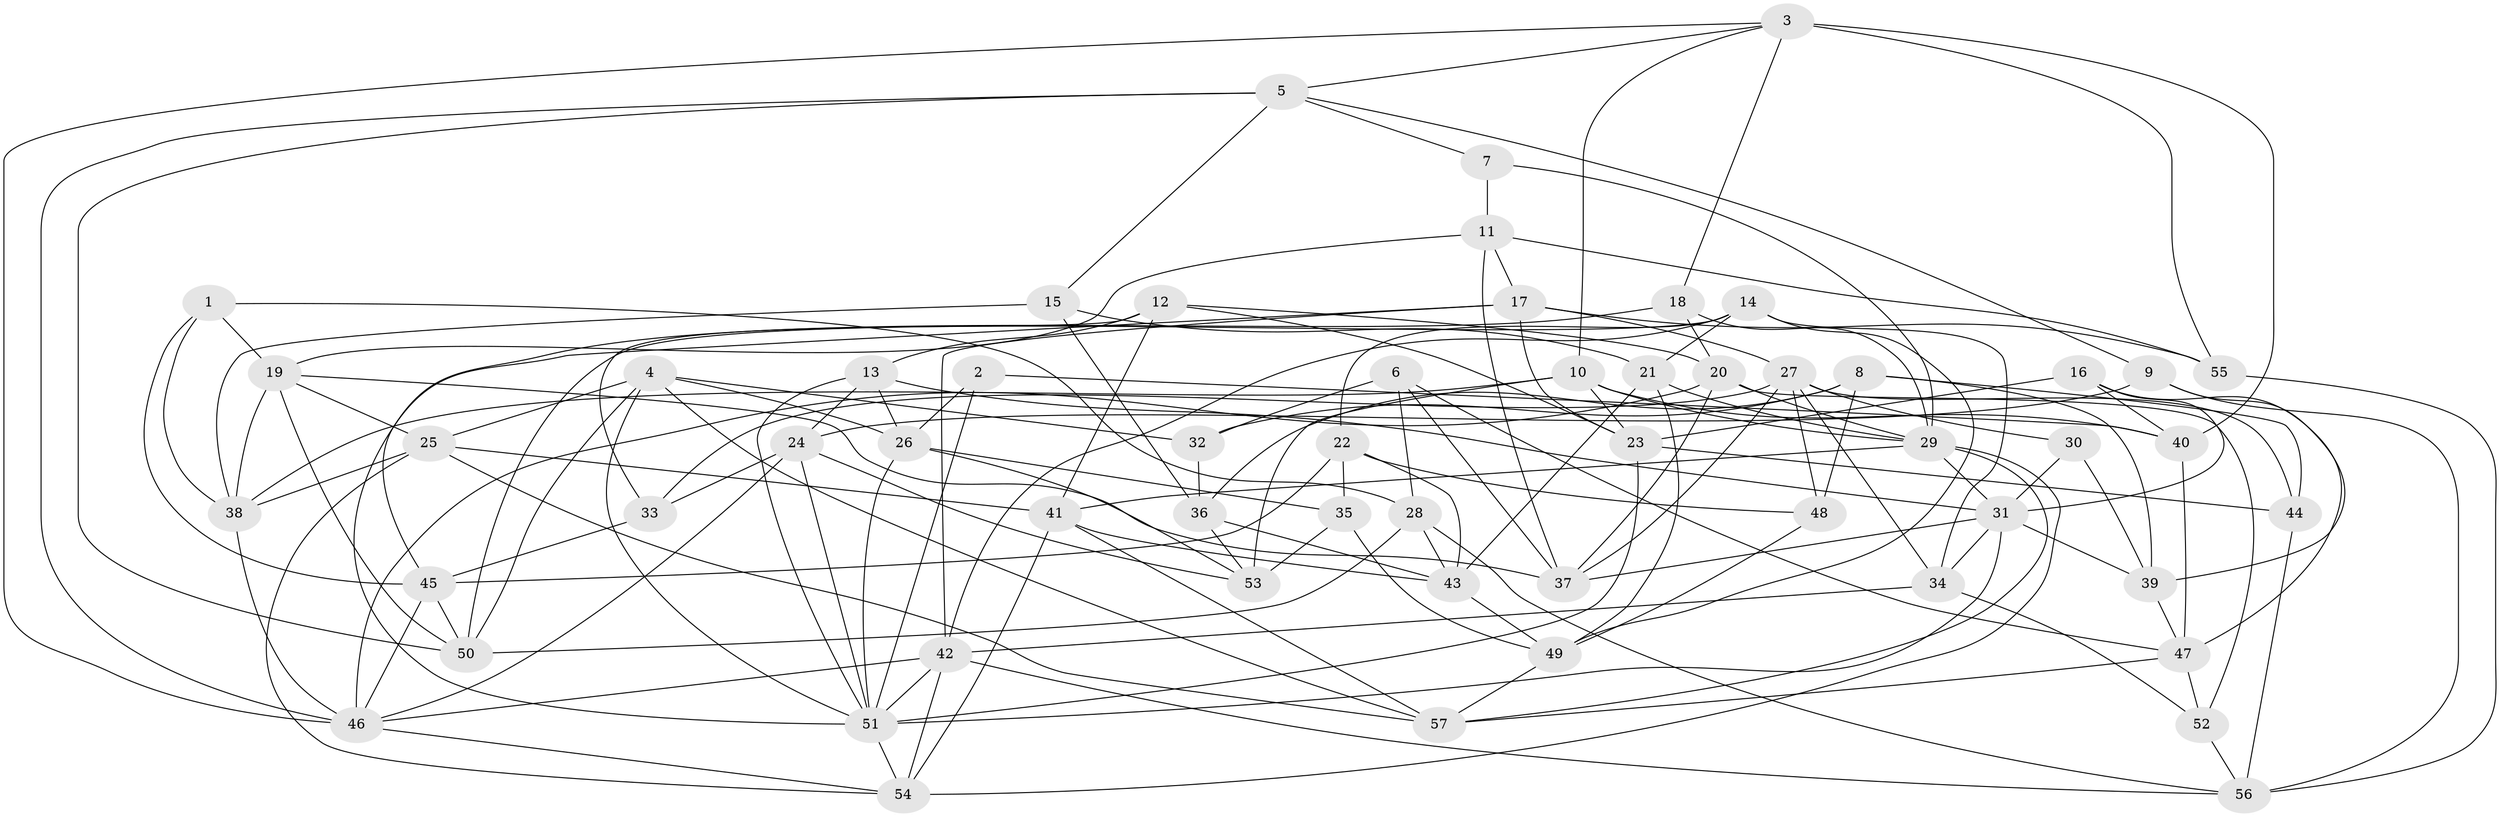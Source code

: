 // original degree distribution, {4: 1.0}
// Generated by graph-tools (version 1.1) at 2025/03/03/09/25 03:03:09]
// undirected, 57 vertices, 154 edges
graph export_dot {
graph [start="1"]
  node [color=gray90,style=filled];
  1;
  2;
  3;
  4;
  5;
  6;
  7;
  8;
  9;
  10;
  11;
  12;
  13;
  14;
  15;
  16;
  17;
  18;
  19;
  20;
  21;
  22;
  23;
  24;
  25;
  26;
  27;
  28;
  29;
  30;
  31;
  32;
  33;
  34;
  35;
  36;
  37;
  38;
  39;
  40;
  41;
  42;
  43;
  44;
  45;
  46;
  47;
  48;
  49;
  50;
  51;
  52;
  53;
  54;
  55;
  56;
  57;
  1 -- 19 [weight=1.0];
  1 -- 28 [weight=1.0];
  1 -- 38 [weight=1.0];
  1 -- 45 [weight=1.0];
  2 -- 26 [weight=1.0];
  2 -- 40 [weight=2.0];
  2 -- 51 [weight=1.0];
  3 -- 5 [weight=1.0];
  3 -- 10 [weight=1.0];
  3 -- 18 [weight=1.0];
  3 -- 40 [weight=1.0];
  3 -- 46 [weight=1.0];
  3 -- 55 [weight=1.0];
  4 -- 25 [weight=1.0];
  4 -- 26 [weight=1.0];
  4 -- 32 [weight=1.0];
  4 -- 50 [weight=1.0];
  4 -- 51 [weight=1.0];
  4 -- 57 [weight=1.0];
  5 -- 7 [weight=1.0];
  5 -- 9 [weight=1.0];
  5 -- 15 [weight=1.0];
  5 -- 46 [weight=1.0];
  5 -- 50 [weight=1.0];
  6 -- 28 [weight=2.0];
  6 -- 32 [weight=1.0];
  6 -- 37 [weight=1.0];
  6 -- 47 [weight=2.0];
  7 -- 11 [weight=2.0];
  7 -- 29 [weight=1.0];
  8 -- 32 [weight=1.0];
  8 -- 36 [weight=1.0];
  8 -- 39 [weight=1.0];
  8 -- 44 [weight=2.0];
  8 -- 48 [weight=1.0];
  9 -- 24 [weight=1.0];
  9 -- 39 [weight=1.0];
  9 -- 56 [weight=1.0];
  10 -- 23 [weight=1.0];
  10 -- 29 [weight=1.0];
  10 -- 38 [weight=1.0];
  10 -- 40 [weight=1.0];
  10 -- 53 [weight=1.0];
  11 -- 17 [weight=1.0];
  11 -- 19 [weight=1.0];
  11 -- 37 [weight=1.0];
  11 -- 55 [weight=1.0];
  12 -- 13 [weight=2.0];
  12 -- 20 [weight=1.0];
  12 -- 23 [weight=1.0];
  12 -- 33 [weight=1.0];
  12 -- 41 [weight=1.0];
  13 -- 24 [weight=1.0];
  13 -- 26 [weight=1.0];
  13 -- 31 [weight=1.0];
  13 -- 51 [weight=1.0];
  14 -- 21 [weight=1.0];
  14 -- 22 [weight=1.0];
  14 -- 34 [weight=1.0];
  14 -- 42 [weight=1.0];
  14 -- 49 [weight=1.0];
  14 -- 50 [weight=1.0];
  15 -- 21 [weight=1.0];
  15 -- 36 [weight=1.0];
  15 -- 38 [weight=1.0];
  16 -- 23 [weight=1.0];
  16 -- 31 [weight=1.0];
  16 -- 40 [weight=1.0];
  16 -- 47 [weight=1.0];
  17 -- 23 [weight=1.0];
  17 -- 27 [weight=1.0];
  17 -- 42 [weight=1.0];
  17 -- 51 [weight=1.0];
  17 -- 55 [weight=1.0];
  18 -- 20 [weight=1.0];
  18 -- 29 [weight=1.0];
  18 -- 45 [weight=1.0];
  19 -- 25 [weight=1.0];
  19 -- 37 [weight=1.0];
  19 -- 38 [weight=1.0];
  19 -- 50 [weight=1.0];
  20 -- 29 [weight=1.0];
  20 -- 37 [weight=1.0];
  20 -- 46 [weight=1.0];
  20 -- 52 [weight=1.0];
  21 -- 29 [weight=2.0];
  21 -- 43 [weight=1.0];
  21 -- 49 [weight=1.0];
  22 -- 35 [weight=1.0];
  22 -- 43 [weight=1.0];
  22 -- 45 [weight=1.0];
  22 -- 48 [weight=2.0];
  23 -- 44 [weight=1.0];
  23 -- 51 [weight=1.0];
  24 -- 33 [weight=1.0];
  24 -- 46 [weight=1.0];
  24 -- 51 [weight=1.0];
  24 -- 53 [weight=1.0];
  25 -- 38 [weight=1.0];
  25 -- 41 [weight=1.0];
  25 -- 54 [weight=1.0];
  25 -- 57 [weight=1.0];
  26 -- 35 [weight=1.0];
  26 -- 51 [weight=1.0];
  26 -- 53 [weight=1.0];
  27 -- 30 [weight=2.0];
  27 -- 33 [weight=1.0];
  27 -- 34 [weight=1.0];
  27 -- 37 [weight=1.0];
  27 -- 44 [weight=2.0];
  27 -- 48 [weight=2.0];
  28 -- 43 [weight=1.0];
  28 -- 50 [weight=1.0];
  28 -- 56 [weight=1.0];
  29 -- 31 [weight=1.0];
  29 -- 41 [weight=1.0];
  29 -- 54 [weight=1.0];
  29 -- 57 [weight=1.0];
  30 -- 31 [weight=1.0];
  30 -- 39 [weight=1.0];
  31 -- 34 [weight=1.0];
  31 -- 37 [weight=1.0];
  31 -- 39 [weight=1.0];
  31 -- 51 [weight=1.0];
  32 -- 36 [weight=1.0];
  33 -- 45 [weight=1.0];
  34 -- 42 [weight=2.0];
  34 -- 52 [weight=1.0];
  35 -- 49 [weight=1.0];
  35 -- 53 [weight=1.0];
  36 -- 43 [weight=1.0];
  36 -- 53 [weight=2.0];
  38 -- 46 [weight=1.0];
  39 -- 47 [weight=2.0];
  40 -- 47 [weight=1.0];
  41 -- 43 [weight=1.0];
  41 -- 54 [weight=1.0];
  41 -- 57 [weight=1.0];
  42 -- 46 [weight=1.0];
  42 -- 51 [weight=1.0];
  42 -- 54 [weight=1.0];
  42 -- 56 [weight=1.0];
  43 -- 49 [weight=1.0];
  44 -- 56 [weight=1.0];
  45 -- 46 [weight=1.0];
  45 -- 50 [weight=1.0];
  46 -- 54 [weight=1.0];
  47 -- 52 [weight=1.0];
  47 -- 57 [weight=1.0];
  48 -- 49 [weight=1.0];
  49 -- 57 [weight=1.0];
  51 -- 54 [weight=1.0];
  52 -- 56 [weight=1.0];
  55 -- 56 [weight=1.0];
}
